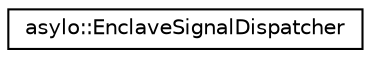 digraph "Graphical Class Hierarchy"
{
  edge [fontname="Helvetica",fontsize="10",labelfontname="Helvetica",labelfontsize="10"];
  node [fontname="Helvetica",fontsize="10",shape=record];
  rankdir="LR";
  Node0 [label="asylo::EnclaveSignalDispatcher",height=0.2,width=0.4,color="black", fillcolor="white", style="filled",URL="$classasylo_1_1EnclaveSignalDispatcher.html"];
}
